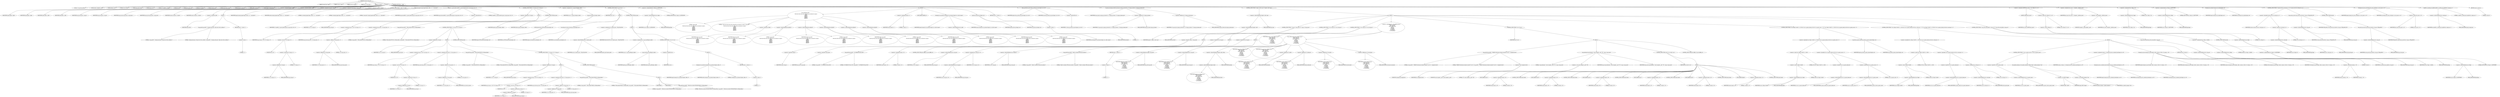digraph hostapd_notif_assoc {  
"1000116" [label = "(METHOD,hostapd_notif_assoc)" ]
"1000117" [label = "(PARAM,hostapd_data *hapd)" ]
"1000118" [label = "(PARAM,const u8 *addr)" ]
"1000119" [label = "(PARAM,const u8 *req_ies)" ]
"1000120" [label = "(PARAM,size_t req_ies_len)" ]
"1000121" [label = "(PARAM,int reassoc)" ]
"1000122" [label = "(BLOCK,,)" ]
"1000123" [label = "(LOCAL,v5: wpa_state_machine *)" ]
"1000124" [label = "(LOCAL,reason: unsigned __int16)" ]
"1000125" [label = "(LOCAL,reason_2: u8 *)" ]
"1000126" [label = "(LOCAL,v9: u8 [ 1064 ])" ]
"1000127" [label = "(LOCAL,wpa_ie_len: size_t)" ]
"1000128" [label = "(LOCAL,wpa_ie: u8 *)" ]
"1000129" [label = "(LOCAL,v12: ieee802_11_elems)" ]
"1000130" [label = "(LOCAL,res: int)" ]
"1000131" [label = "(LOCAL,new_assoc: int)" ]
"1000132" [label = "(LOCAL,sta: sta_info *)" ]
"1000133" [label = "(LOCAL,reassoca: int)" ]
"1000134" [label = "(LOCAL,req_ies_lena: size_t)" ]
"1000135" [label = "(LOCAL,req_iesa: const u8 *)" ]
"1000136" [label = "(LOCAL,addra: const u8 *)" ]
"1000137" [label = "(LOCAL,hapda: hostapd_data *)" ]
"1000138" [label = "(<operator>.assignment,hapda = hapd)" ]
"1000139" [label = "(IDENTIFIER,hapda,hapda = hapd)" ]
"1000140" [label = "(IDENTIFIER,hapd,hapda = hapd)" ]
"1000141" [label = "(<operator>.assignment,addra = addr)" ]
"1000142" [label = "(IDENTIFIER,addra,addra = addr)" ]
"1000143" [label = "(IDENTIFIER,addr,addra = addr)" ]
"1000144" [label = "(<operator>.assignment,req_iesa = req_ies)" ]
"1000145" [label = "(IDENTIFIER,req_iesa,req_iesa = req_ies)" ]
"1000146" [label = "(IDENTIFIER,req_ies,req_iesa = req_ies)" ]
"1000147" [label = "(<operator>.assignment,req_ies_lena = req_ies_len)" ]
"1000148" [label = "(IDENTIFIER,req_ies_lena,req_ies_lena = req_ies_len)" ]
"1000149" [label = "(IDENTIFIER,req_ies_len,req_ies_lena = req_ies_len)" ]
"1000150" [label = "(<operator>.assignment,reassoca = reassoc)" ]
"1000151" [label = "(IDENTIFIER,reassoca,reassoca = reassoc)" ]
"1000152" [label = "(IDENTIFIER,reassoc,reassoca = reassoc)" ]
"1000153" [label = "(CONTROL_STRUCTURE,if ( !addr ),if ( !addr ))" ]
"1000154" [label = "(<operator>.logicalNot,!addr)" ]
"1000155" [label = "(IDENTIFIER,addr,!addr)" ]
"1000156" [label = "(BLOCK,,)" ]
"1000157" [label = "(wpa_printf,wpa_printf(2, \"hostapd_notif_assoc: Skip event with no address\"))" ]
"1000158" [label = "(LITERAL,2,wpa_printf(2, \"hostapd_notif_assoc: Skip event with no address\"))" ]
"1000159" [label = "(LITERAL,\"hostapd_notif_assoc: Skip event with no address\",wpa_printf(2, \"hostapd_notif_assoc: Skip event with no address\"))" ]
"1000160" [label = "(RETURN,return -1;,return -1;)" ]
"1000161" [label = "(<operator>.minus,-1)" ]
"1000162" [label = "(LITERAL,1,-1)" ]
"1000163" [label = "(hostapd_logger,hostapd_logger(hapda, addra, 1u, 2, \"associated\"))" ]
"1000164" [label = "(IDENTIFIER,hapda,hostapd_logger(hapda, addra, 1u, 2, \"associated\"))" ]
"1000165" [label = "(IDENTIFIER,addra,hostapd_logger(hapda, addra, 1u, 2, \"associated\"))" ]
"1000166" [label = "(LITERAL,1u,hostapd_logger(hapda, addra, 1u, 2, \"associated\"))" ]
"1000167" [label = "(LITERAL,2,hostapd_logger(hapda, addra, 1u, 2, \"associated\"))" ]
"1000168" [label = "(LITERAL,\"associated\",hostapd_logger(hapda, addra, 1u, 2, \"associated\"))" ]
"1000169" [label = "(ieee802_11_parse_elems,ieee802_11_parse_elems(req_iesa, req_ies_lena, &v12, 0))" ]
"1000170" [label = "(IDENTIFIER,req_iesa,ieee802_11_parse_elems(req_iesa, req_ies_lena, &v12, 0))" ]
"1000171" [label = "(IDENTIFIER,req_ies_lena,ieee802_11_parse_elems(req_iesa, req_ies_lena, &v12, 0))" ]
"1000172" [label = "(<operator>.addressOf,&v12)" ]
"1000173" [label = "(IDENTIFIER,v12,ieee802_11_parse_elems(req_iesa, req_ies_lena, &v12, 0))" ]
"1000174" [label = "(LITERAL,0,ieee802_11_parse_elems(req_iesa, req_ies_lena, &v12, 0))" ]
"1000175" [label = "(CONTROL_STRUCTURE,if ( v12.wps_ie ),if ( v12.wps_ie ))" ]
"1000176" [label = "(<operator>.fieldAccess,v12.wps_ie)" ]
"1000177" [label = "(IDENTIFIER,v12,if ( v12.wps_ie ))" ]
"1000178" [label = "(FIELD_IDENTIFIER,wps_ie,wps_ie)" ]
"1000179" [label = "(BLOCK,,)" ]
"1000180" [label = "(<operator>.assignment,wpa_ie = (u8 *)(v12.wps_ie - 2))" ]
"1000181" [label = "(IDENTIFIER,wpa_ie,wpa_ie = (u8 *)(v12.wps_ie - 2))" ]
"1000182" [label = "(<operator>.cast,(u8 *)(v12.wps_ie - 2))" ]
"1000183" [label = "(UNKNOWN,u8 *,u8 *)" ]
"1000184" [label = "(<operator>.subtraction,v12.wps_ie - 2)" ]
"1000185" [label = "(<operator>.fieldAccess,v12.wps_ie)" ]
"1000186" [label = "(IDENTIFIER,v12,v12.wps_ie - 2)" ]
"1000187" [label = "(FIELD_IDENTIFIER,wps_ie,wps_ie)" ]
"1000188" [label = "(LITERAL,2,v12.wps_ie - 2)" ]
"1000189" [label = "(<operator>.assignment,wpa_ie_len = v12.wps_ie_len + 2)" ]
"1000190" [label = "(IDENTIFIER,wpa_ie_len,wpa_ie_len = v12.wps_ie_len + 2)" ]
"1000191" [label = "(<operator>.addition,v12.wps_ie_len + 2)" ]
"1000192" [label = "(<operator>.fieldAccess,v12.wps_ie_len)" ]
"1000193" [label = "(IDENTIFIER,v12,v12.wps_ie_len + 2)" ]
"1000194" [label = "(FIELD_IDENTIFIER,wps_ie_len,wps_ie_len)" ]
"1000195" [label = "(LITERAL,2,v12.wps_ie_len + 2)" ]
"1000196" [label = "(wpa_printf,wpa_printf(2, \"STA included WPS IE in (Re)AssocReq\"))" ]
"1000197" [label = "(LITERAL,2,wpa_printf(2, \"STA included WPS IE in (Re)AssocReq\"))" ]
"1000198" [label = "(LITERAL,\"STA included WPS IE in (Re)AssocReq\",wpa_printf(2, \"STA included WPS IE in (Re)AssocReq\"))" ]
"1000199" [label = "(CONTROL_STRUCTURE,else,else)" ]
"1000200" [label = "(CONTROL_STRUCTURE,if ( v12.rsn_ie ),if ( v12.rsn_ie ))" ]
"1000201" [label = "(<operator>.fieldAccess,v12.rsn_ie)" ]
"1000202" [label = "(IDENTIFIER,v12,if ( v12.rsn_ie ))" ]
"1000203" [label = "(FIELD_IDENTIFIER,rsn_ie,rsn_ie)" ]
"1000204" [label = "(BLOCK,,)" ]
"1000205" [label = "(<operator>.assignment,wpa_ie = (u8 *)(v12.rsn_ie - 2))" ]
"1000206" [label = "(IDENTIFIER,wpa_ie,wpa_ie = (u8 *)(v12.rsn_ie - 2))" ]
"1000207" [label = "(<operator>.cast,(u8 *)(v12.rsn_ie - 2))" ]
"1000208" [label = "(UNKNOWN,u8 *,u8 *)" ]
"1000209" [label = "(<operator>.subtraction,v12.rsn_ie - 2)" ]
"1000210" [label = "(<operator>.fieldAccess,v12.rsn_ie)" ]
"1000211" [label = "(IDENTIFIER,v12,v12.rsn_ie - 2)" ]
"1000212" [label = "(FIELD_IDENTIFIER,rsn_ie,rsn_ie)" ]
"1000213" [label = "(LITERAL,2,v12.rsn_ie - 2)" ]
"1000214" [label = "(<operator>.assignment,wpa_ie_len = v12.rsn_ie_len + 2)" ]
"1000215" [label = "(IDENTIFIER,wpa_ie_len,wpa_ie_len = v12.rsn_ie_len + 2)" ]
"1000216" [label = "(<operator>.addition,v12.rsn_ie_len + 2)" ]
"1000217" [label = "(<operator>.fieldAccess,v12.rsn_ie_len)" ]
"1000218" [label = "(IDENTIFIER,v12,v12.rsn_ie_len + 2)" ]
"1000219" [label = "(FIELD_IDENTIFIER,rsn_ie_len,rsn_ie_len)" ]
"1000220" [label = "(LITERAL,2,v12.rsn_ie_len + 2)" ]
"1000221" [label = "(wpa_printf,wpa_printf(2, \"STA included RSN IE in (Re)AssocReq\"))" ]
"1000222" [label = "(LITERAL,2,wpa_printf(2, \"STA included RSN IE in (Re)AssocReq\"))" ]
"1000223" [label = "(LITERAL,\"STA included RSN IE in (Re)AssocReq\",wpa_printf(2, \"STA included RSN IE in (Re)AssocReq\"))" ]
"1000224" [label = "(CONTROL_STRUCTURE,else,else)" ]
"1000225" [label = "(CONTROL_STRUCTURE,if ( v12.wpa_ie ),if ( v12.wpa_ie ))" ]
"1000226" [label = "(<operator>.fieldAccess,v12.wpa_ie)" ]
"1000227" [label = "(IDENTIFIER,v12,if ( v12.wpa_ie ))" ]
"1000228" [label = "(FIELD_IDENTIFIER,wpa_ie,wpa_ie)" ]
"1000229" [label = "(BLOCK,,)" ]
"1000230" [label = "(<operator>.assignment,wpa_ie = (u8 *)(v12.wpa_ie - 2))" ]
"1000231" [label = "(IDENTIFIER,wpa_ie,wpa_ie = (u8 *)(v12.wpa_ie - 2))" ]
"1000232" [label = "(<operator>.cast,(u8 *)(v12.wpa_ie - 2))" ]
"1000233" [label = "(UNKNOWN,u8 *,u8 *)" ]
"1000234" [label = "(<operator>.subtraction,v12.wpa_ie - 2)" ]
"1000235" [label = "(<operator>.fieldAccess,v12.wpa_ie)" ]
"1000236" [label = "(IDENTIFIER,v12,v12.wpa_ie - 2)" ]
"1000237" [label = "(FIELD_IDENTIFIER,wpa_ie,wpa_ie)" ]
"1000238" [label = "(LITERAL,2,v12.wpa_ie - 2)" ]
"1000239" [label = "(<operator>.assignment,wpa_ie_len = v12.wpa_ie_len + 2)" ]
"1000240" [label = "(IDENTIFIER,wpa_ie_len,wpa_ie_len = v12.wpa_ie_len + 2)" ]
"1000241" [label = "(<operator>.addition,v12.wpa_ie_len + 2)" ]
"1000242" [label = "(<operator>.fieldAccess,v12.wpa_ie_len)" ]
"1000243" [label = "(IDENTIFIER,v12,v12.wpa_ie_len + 2)" ]
"1000244" [label = "(FIELD_IDENTIFIER,wpa_ie_len,wpa_ie_len)" ]
"1000245" [label = "(LITERAL,2,v12.wpa_ie_len + 2)" ]
"1000246" [label = "(wpa_printf,wpa_printf(2, \"STA included WPA IE in (Re)AssocReq\"))" ]
"1000247" [label = "(LITERAL,2,wpa_printf(2, \"STA included WPA IE in (Re)AssocReq\"))" ]
"1000248" [label = "(LITERAL,\"STA included WPA IE in (Re)AssocReq\",wpa_printf(2, \"STA included WPA IE in (Re)AssocReq\"))" ]
"1000249" [label = "(CONTROL_STRUCTURE,else,else)" ]
"1000250" [label = "(BLOCK,,)" ]
"1000251" [label = "(IDENTIFIER,L,)" ]
"1000252" [label = "(IDENTIFIER,L,)" ]
"1000253" [label = "(wpa_printf,wpa_printf(2, \"STA did not include WPS/RSN/WPA IE in (Re)AssocReq\"))" ]
"1000254" [label = "(LITERAL,2,wpa_printf(2, \"STA did not include WPS/RSN/WPA IE in (Re)AssocReq\"))" ]
"1000255" [label = "(LITERAL,\"STA did not include WPS/RSN/WPA IE in (Re)AssocReq\",wpa_printf(2, \"STA did not include WPS/RSN/WPA IE in (Re)AssocReq\"))" ]
"1000256" [label = "(<operator>.assignment,sta = ap_get_sta(hapda, addra))" ]
"1000257" [label = "(IDENTIFIER,sta,sta = ap_get_sta(hapda, addra))" ]
"1000258" [label = "(ap_get_sta,ap_get_sta(hapda, addra))" ]
"1000259" [label = "(IDENTIFIER,hapda,ap_get_sta(hapda, addra))" ]
"1000260" [label = "(IDENTIFIER,addra,ap_get_sta(hapda, addra))" ]
"1000261" [label = "(CONTROL_STRUCTURE,if ( sta ),if ( sta ))" ]
"1000262" [label = "(IDENTIFIER,sta,if ( sta ))" ]
"1000263" [label = "(BLOCK,,)" ]
"1000264" [label = "(CFXTristimulus2lms,CFXTristimulus2lms(hapda, sta))" ]
"1000265" [label = "(IDENTIFIER,hapda,CFXTristimulus2lms(hapda, sta))" ]
"1000266" [label = "(IDENTIFIER,sta,CFXTristimulus2lms(hapda, sta))" ]
"1000267" [label = "(accounting_sta_stop,accounting_sta_stop(hapda, sta))" ]
"1000268" [label = "(IDENTIFIER,hapda,accounting_sta_stop(hapda, sta))" ]
"1000269" [label = "(IDENTIFIER,sta,accounting_sta_stop(hapda, sta))" ]
"1000270" [label = "(<operator>.assignment,sta->timeout_next = STA_NULLFUNC)" ]
"1000271" [label = "(<operator>.indirectFieldAccess,sta->timeout_next)" ]
"1000272" [label = "(IDENTIFIER,sta,sta->timeout_next = STA_NULLFUNC)" ]
"1000273" [label = "(FIELD_IDENTIFIER,timeout_next,timeout_next)" ]
"1000274" [label = "(IDENTIFIER,STA_NULLFUNC,sta->timeout_next = STA_NULLFUNC)" ]
"1000275" [label = "(CONTROL_STRUCTURE,else,else)" ]
"1000276" [label = "(BLOCK,,)" ]
"1000277" [label = "(<operator>.assignment,sta = ap_sta_add(hapda, addra))" ]
"1000278" [label = "(IDENTIFIER,sta,sta = ap_sta_add(hapda, addra))" ]
"1000279" [label = "(ap_sta_add,ap_sta_add(hapda, addra))" ]
"1000280" [label = "(IDENTIFIER,hapda,ap_sta_add(hapda, addra))" ]
"1000281" [label = "(IDENTIFIER,addra,ap_sta_add(hapda, addra))" ]
"1000282" [label = "(CONTROL_STRUCTURE,if ( !sta ),if ( !sta ))" ]
"1000283" [label = "(<operator>.logicalNot,!sta)" ]
"1000284" [label = "(IDENTIFIER,sta,!sta)" ]
"1000285" [label = "(BLOCK,,)" ]
"1000286" [label = "(hostapd_drv_sta_disassoc,hostapd_drv_sta_disassoc(hapda, addra, 5))" ]
"1000287" [label = "(IDENTIFIER,hapda,hostapd_drv_sta_disassoc(hapda, addra, 5))" ]
"1000288" [label = "(IDENTIFIER,addra,hostapd_drv_sta_disassoc(hapda, addra, 5))" ]
"1000289" [label = "(LITERAL,5,hostapd_drv_sta_disassoc(hapda, addra, 5))" ]
"1000290" [label = "(RETURN,return -1;,return -1;)" ]
"1000291" [label = "(<operator>.minus,-1)" ]
"1000292" [label = "(LITERAL,1,-1)" ]
"1000293" [label = "(<operators>.assignmentAnd,sta->flags &= 0xFFFECFFF)" ]
"1000294" [label = "(<operator>.indirectFieldAccess,sta->flags)" ]
"1000295" [label = "(IDENTIFIER,sta,sta->flags &= 0xFFFECFFF)" ]
"1000296" [label = "(FIELD_IDENTIFIER,flags,flags)" ]
"1000297" [label = "(LITERAL,0xFFFECFFF,sta->flags &= 0xFFFECFFF)" ]
"1000298" [label = "(BLOCK,,)" ]
"1000299" [label = "(wpa_printf,wpa_printf(\n      3,\n      \"STA %02x:%02x:%02x:%02x:%02x:%02x not allowed to connect\",\n      *addra,\n      addra[1],\n      addra[2],\n      addra[3],\n      addra[4],\n      addra[5]))" ]
"1000300" [label = "(LITERAL,3,wpa_printf(\n      3,\n      \"STA %02x:%02x:%02x:%02x:%02x:%02x not allowed to connect\",\n      *addra,\n      addra[1],\n      addra[2],\n      addra[3],\n      addra[4],\n      addra[5]))" ]
"1000301" [label = "(LITERAL,\"STA %02x:%02x:%02x:%02x:%02x:%02x not allowed to connect\",wpa_printf(\n      3,\n      \"STA %02x:%02x:%02x:%02x:%02x:%02x not allowed to connect\",\n      *addra,\n      addra[1],\n      addra[2],\n      addra[3],\n      addra[4],\n      addra[5]))" ]
"1000302" [label = "(<operator>.indirection,*addra)" ]
"1000303" [label = "(IDENTIFIER,addra,wpa_printf(\n      3,\n      \"STA %02x:%02x:%02x:%02x:%02x:%02x not allowed to connect\",\n      *addra,\n      addra[1],\n      addra[2],\n      addra[3],\n      addra[4],\n      addra[5]))" ]
"1000304" [label = "(<operator>.indirectIndexAccess,addra[1])" ]
"1000305" [label = "(IDENTIFIER,addra,wpa_printf(\n      3,\n      \"STA %02x:%02x:%02x:%02x:%02x:%02x not allowed to connect\",\n      *addra,\n      addra[1],\n      addra[2],\n      addra[3],\n      addra[4],\n      addra[5]))" ]
"1000306" [label = "(LITERAL,1,wpa_printf(\n      3,\n      \"STA %02x:%02x:%02x:%02x:%02x:%02x not allowed to connect\",\n      *addra,\n      addra[1],\n      addra[2],\n      addra[3],\n      addra[4],\n      addra[5]))" ]
"1000307" [label = "(<operator>.indirectIndexAccess,addra[2])" ]
"1000308" [label = "(IDENTIFIER,addra,wpa_printf(\n      3,\n      \"STA %02x:%02x:%02x:%02x:%02x:%02x not allowed to connect\",\n      *addra,\n      addra[1],\n      addra[2],\n      addra[3],\n      addra[4],\n      addra[5]))" ]
"1000309" [label = "(LITERAL,2,wpa_printf(\n      3,\n      \"STA %02x:%02x:%02x:%02x:%02x:%02x not allowed to connect\",\n      *addra,\n      addra[1],\n      addra[2],\n      addra[3],\n      addra[4],\n      addra[5]))" ]
"1000310" [label = "(<operator>.indirectIndexAccess,addra[3])" ]
"1000311" [label = "(IDENTIFIER,addra,wpa_printf(\n      3,\n      \"STA %02x:%02x:%02x:%02x:%02x:%02x not allowed to connect\",\n      *addra,\n      addra[1],\n      addra[2],\n      addra[3],\n      addra[4],\n      addra[5]))" ]
"1000312" [label = "(LITERAL,3,wpa_printf(\n      3,\n      \"STA %02x:%02x:%02x:%02x:%02x:%02x not allowed to connect\",\n      *addra,\n      addra[1],\n      addra[2],\n      addra[3],\n      addra[4],\n      addra[5]))" ]
"1000313" [label = "(<operator>.indirectIndexAccess,addra[4])" ]
"1000314" [label = "(IDENTIFIER,addra,wpa_printf(\n      3,\n      \"STA %02x:%02x:%02x:%02x:%02x:%02x not allowed to connect\",\n      *addra,\n      addra[1],\n      addra[2],\n      addra[3],\n      addra[4],\n      addra[5]))" ]
"1000315" [label = "(LITERAL,4,wpa_printf(\n      3,\n      \"STA %02x:%02x:%02x:%02x:%02x:%02x not allowed to connect\",\n      *addra,\n      addra[1],\n      addra[2],\n      addra[3],\n      addra[4],\n      addra[5]))" ]
"1000316" [label = "(<operator>.indirectIndexAccess,addra[5])" ]
"1000317" [label = "(IDENTIFIER,addra,wpa_printf(\n      3,\n      \"STA %02x:%02x:%02x:%02x:%02x:%02x not allowed to connect\",\n      *addra,\n      addra[1],\n      addra[2],\n      addra[3],\n      addra[4],\n      addra[5]))" ]
"1000318" [label = "(LITERAL,5,wpa_printf(\n      3,\n      \"STA %02x:%02x:%02x:%02x:%02x:%02x not allowed to connect\",\n      *addra,\n      addra[1],\n      addra[2],\n      addra[3],\n      addra[4],\n      addra[5]))" ]
"1000319" [label = "(<operator>.assignment,reason = 1)" ]
"1000320" [label = "(IDENTIFIER,reason,reason = 1)" ]
"1000321" [label = "(LITERAL,1,reason = 1)" ]
"1000322" [label = "(JUMP_TARGET,LABEL_55)" ]
"1000323" [label = "(hostapd_drv_sta_disassoc,hostapd_drv_sta_disassoc(hapda, sta->addr, reason))" ]
"1000324" [label = "(IDENTIFIER,hapda,hostapd_drv_sta_disassoc(hapda, sta->addr, reason))" ]
"1000325" [label = "(<operator>.indirectFieldAccess,sta->addr)" ]
"1000326" [label = "(IDENTIFIER,sta,hostapd_drv_sta_disassoc(hapda, sta->addr, reason))" ]
"1000327" [label = "(FIELD_IDENTIFIER,addr,addr)" ]
"1000328" [label = "(IDENTIFIER,reason,hostapd_drv_sta_disassoc(hapda, sta->addr, reason))" ]
"1000329" [label = "(ap_free_sta,ap_free_sta(hapda, sta))" ]
"1000330" [label = "(IDENTIFIER,hapda,ap_free_sta(hapda, sta))" ]
"1000331" [label = "(IDENTIFIER,sta,ap_free_sta(hapda, sta))" ]
"1000332" [label = "(RETURN,return -1;,return -1;)" ]
"1000333" [label = "(<operator>.minus,-1)" ]
"1000334" [label = "(LITERAL,1,-1)" ]
"1000335" [label = "(mbo_ap_check_sta_assoc,mbo_ap_check_sta_assoc(hapda, sta, &v12))" ]
"1000336" [label = "(IDENTIFIER,hapda,mbo_ap_check_sta_assoc(hapda, sta, &v12))" ]
"1000337" [label = "(IDENTIFIER,sta,mbo_ap_check_sta_assoc(hapda, sta, &v12))" ]
"1000338" [label = "(<operator>.addressOf,&v12)" ]
"1000339" [label = "(IDENTIFIER,v12,mbo_ap_check_sta_assoc(hapda, sta, &v12))" ]
"1000340" [label = "(ap_copy_sta_supp_op_classes,ap_copy_sta_supp_op_classes(sta, v12.supp_op_classes, v12.supp_op_classes_len))" ]
"1000341" [label = "(IDENTIFIER,sta,ap_copy_sta_supp_op_classes(sta, v12.supp_op_classes, v12.supp_op_classes_len))" ]
"1000342" [label = "(<operator>.fieldAccess,v12.supp_op_classes)" ]
"1000343" [label = "(IDENTIFIER,v12,ap_copy_sta_supp_op_classes(sta, v12.supp_op_classes, v12.supp_op_classes_len))" ]
"1000344" [label = "(FIELD_IDENTIFIER,supp_op_classes,supp_op_classes)" ]
"1000345" [label = "(<operator>.fieldAccess,v12.supp_op_classes_len)" ]
"1000346" [label = "(IDENTIFIER,v12,ap_copy_sta_supp_op_classes(sta, v12.supp_op_classes, v12.supp_op_classes_len))" ]
"1000347" [label = "(FIELD_IDENTIFIER,supp_op_classes_len,supp_op_classes_len)" ]
"1000348" [label = "(CONTROL_STRUCTURE,if ( hapda->conf->wpa ),if ( hapda->conf->wpa ))" ]
"1000349" [label = "(<operator>.indirectFieldAccess,hapda->conf->wpa)" ]
"1000350" [label = "(<operator>.indirectFieldAccess,hapda->conf)" ]
"1000351" [label = "(IDENTIFIER,hapda,if ( hapda->conf->wpa ))" ]
"1000352" [label = "(FIELD_IDENTIFIER,conf,conf)" ]
"1000353" [label = "(FIELD_IDENTIFIER,wpa,wpa)" ]
"1000354" [label = "(BLOCK,,)" ]
"1000355" [label = "(CONTROL_STRUCTURE,if ( !wpa_ie || !wpa_ie_len ),if ( !wpa_ie || !wpa_ie_len ))" ]
"1000356" [label = "(<operator>.logicalOr,!wpa_ie || !wpa_ie_len)" ]
"1000357" [label = "(<operator>.logicalNot,!wpa_ie)" ]
"1000358" [label = "(IDENTIFIER,wpa_ie,!wpa_ie)" ]
"1000359" [label = "(<operator>.logicalNot,!wpa_ie_len)" ]
"1000360" [label = "(IDENTIFIER,wpa_ie_len,!wpa_ie_len)" ]
"1000361" [label = "(BLOCK,,)" ]
"1000362" [label = "(wpa_printf,wpa_printf(2, \"No WPA/RSN IE from STA\"))" ]
"1000363" [label = "(LITERAL,2,wpa_printf(2, \"No WPA/RSN IE from STA\"))" ]
"1000364" [label = "(LITERAL,\"No WPA/RSN IE from STA\",wpa_printf(2, \"No WPA/RSN IE from STA\"))" ]
"1000365" [label = "(<operator>.assignment,reason = 13)" ]
"1000366" [label = "(IDENTIFIER,reason,reason = 13)" ]
"1000367" [label = "(LITERAL,13,reason = 13)" ]
"1000368" [label = "(CONTROL_STRUCTURE,goto LABEL_55;,goto LABEL_55;)" ]
"1000369" [label = "(CONTROL_STRUCTURE,if ( !sta->wpa_sm ),if ( !sta->wpa_sm ))" ]
"1000370" [label = "(<operator>.logicalNot,!sta->wpa_sm)" ]
"1000371" [label = "(<operator>.indirectFieldAccess,sta->wpa_sm)" ]
"1000372" [label = "(IDENTIFIER,sta,!sta->wpa_sm)" ]
"1000373" [label = "(FIELD_IDENTIFIER,wpa_sm,wpa_sm)" ]
"1000374" [label = "(BLOCK,,)" ]
"1000375" [label = "(<operator>.assignment,sta->wpa_sm = v5)" ]
"1000376" [label = "(<operator>.indirectFieldAccess,sta->wpa_sm)" ]
"1000377" [label = "(IDENTIFIER,sta,sta->wpa_sm = v5)" ]
"1000378" [label = "(FIELD_IDENTIFIER,wpa_sm,wpa_sm)" ]
"1000379" [label = "(IDENTIFIER,v5,sta->wpa_sm = v5)" ]
"1000380" [label = "(CONTROL_STRUCTURE,if ( !sta->wpa_sm ),if ( !sta->wpa_sm ))" ]
"1000381" [label = "(<operator>.logicalNot,!sta->wpa_sm)" ]
"1000382" [label = "(<operator>.indirectFieldAccess,sta->wpa_sm)" ]
"1000383" [label = "(IDENTIFIER,sta,!sta->wpa_sm)" ]
"1000384" [label = "(FIELD_IDENTIFIER,wpa_sm,wpa_sm)" ]
"1000385" [label = "(BLOCK,,)" ]
"1000386" [label = "(wpa_printf,wpa_printf(5, \"Failed to initialize WPA state machine\"))" ]
"1000387" [label = "(LITERAL,5,wpa_printf(5, \"Failed to initialize WPA state machine\"))" ]
"1000388" [label = "(LITERAL,\"Failed to initialize WPA state machine\",wpa_printf(5, \"Failed to initialize WPA state machine\"))" ]
"1000389" [label = "(RETURN,return -1;,return -1;)" ]
"1000390" [label = "(<operator>.minus,-1)" ]
"1000391" [label = "(LITERAL,1,-1)" ]
"1000392" [label = "(<operator>.assignment,res = wpa_validate_wpa_ie(\n            hapda->wpa_auth,\n            sta->wpa_sm,\n            hapda->iface->freq,\n            wpa_ie,\n            wpa_ie_len,\n            v12.mdie,\n            v12.mdie_len,\n            v12.owe_dh,\n            v12.owe_dh_len))" ]
"1000393" [label = "(IDENTIFIER,res,res = wpa_validate_wpa_ie(\n            hapda->wpa_auth,\n            sta->wpa_sm,\n            hapda->iface->freq,\n            wpa_ie,\n            wpa_ie_len,\n            v12.mdie,\n            v12.mdie_len,\n            v12.owe_dh,\n            v12.owe_dh_len))" ]
"1000394" [label = "(wpa_validate_wpa_ie,wpa_validate_wpa_ie(\n            hapda->wpa_auth,\n            sta->wpa_sm,\n            hapda->iface->freq,\n            wpa_ie,\n            wpa_ie_len,\n            v12.mdie,\n            v12.mdie_len,\n            v12.owe_dh,\n            v12.owe_dh_len))" ]
"1000395" [label = "(<operator>.indirectFieldAccess,hapda->wpa_auth)" ]
"1000396" [label = "(IDENTIFIER,hapda,wpa_validate_wpa_ie(\n            hapda->wpa_auth,\n            sta->wpa_sm,\n            hapda->iface->freq,\n            wpa_ie,\n            wpa_ie_len,\n            v12.mdie,\n            v12.mdie_len,\n            v12.owe_dh,\n            v12.owe_dh_len))" ]
"1000397" [label = "(FIELD_IDENTIFIER,wpa_auth,wpa_auth)" ]
"1000398" [label = "(<operator>.indirectFieldAccess,sta->wpa_sm)" ]
"1000399" [label = "(IDENTIFIER,sta,wpa_validate_wpa_ie(\n            hapda->wpa_auth,\n            sta->wpa_sm,\n            hapda->iface->freq,\n            wpa_ie,\n            wpa_ie_len,\n            v12.mdie,\n            v12.mdie_len,\n            v12.owe_dh,\n            v12.owe_dh_len))" ]
"1000400" [label = "(FIELD_IDENTIFIER,wpa_sm,wpa_sm)" ]
"1000401" [label = "(<operator>.indirectFieldAccess,hapda->iface->freq)" ]
"1000402" [label = "(<operator>.indirectFieldAccess,hapda->iface)" ]
"1000403" [label = "(IDENTIFIER,hapda,wpa_validate_wpa_ie(\n            hapda->wpa_auth,\n            sta->wpa_sm,\n            hapda->iface->freq,\n            wpa_ie,\n            wpa_ie_len,\n            v12.mdie,\n            v12.mdie_len,\n            v12.owe_dh,\n            v12.owe_dh_len))" ]
"1000404" [label = "(FIELD_IDENTIFIER,iface,iface)" ]
"1000405" [label = "(FIELD_IDENTIFIER,freq,freq)" ]
"1000406" [label = "(IDENTIFIER,wpa_ie,wpa_validate_wpa_ie(\n            hapda->wpa_auth,\n            sta->wpa_sm,\n            hapda->iface->freq,\n            wpa_ie,\n            wpa_ie_len,\n            v12.mdie,\n            v12.mdie_len,\n            v12.owe_dh,\n            v12.owe_dh_len))" ]
"1000407" [label = "(IDENTIFIER,wpa_ie_len,wpa_validate_wpa_ie(\n            hapda->wpa_auth,\n            sta->wpa_sm,\n            hapda->iface->freq,\n            wpa_ie,\n            wpa_ie_len,\n            v12.mdie,\n            v12.mdie_len,\n            v12.owe_dh,\n            v12.owe_dh_len))" ]
"1000408" [label = "(<operator>.fieldAccess,v12.mdie)" ]
"1000409" [label = "(IDENTIFIER,v12,wpa_validate_wpa_ie(\n            hapda->wpa_auth,\n            sta->wpa_sm,\n            hapda->iface->freq,\n            wpa_ie,\n            wpa_ie_len,\n            v12.mdie,\n            v12.mdie_len,\n            v12.owe_dh,\n            v12.owe_dh_len))" ]
"1000410" [label = "(FIELD_IDENTIFIER,mdie,mdie)" ]
"1000411" [label = "(<operator>.fieldAccess,v12.mdie_len)" ]
"1000412" [label = "(IDENTIFIER,v12,wpa_validate_wpa_ie(\n            hapda->wpa_auth,\n            sta->wpa_sm,\n            hapda->iface->freq,\n            wpa_ie,\n            wpa_ie_len,\n            v12.mdie,\n            v12.mdie_len,\n            v12.owe_dh,\n            v12.owe_dh_len))" ]
"1000413" [label = "(FIELD_IDENTIFIER,mdie_len,mdie_len)" ]
"1000414" [label = "(<operator>.fieldAccess,v12.owe_dh)" ]
"1000415" [label = "(IDENTIFIER,v12,wpa_validate_wpa_ie(\n            hapda->wpa_auth,\n            sta->wpa_sm,\n            hapda->iface->freq,\n            wpa_ie,\n            wpa_ie_len,\n            v12.mdie,\n            v12.mdie_len,\n            v12.owe_dh,\n            v12.owe_dh_len))" ]
"1000416" [label = "(FIELD_IDENTIFIER,owe_dh,owe_dh)" ]
"1000417" [label = "(<operator>.fieldAccess,v12.owe_dh_len)" ]
"1000418" [label = "(IDENTIFIER,v12,wpa_validate_wpa_ie(\n            hapda->wpa_auth,\n            sta->wpa_sm,\n            hapda->iface->freq,\n            wpa_ie,\n            wpa_ie_len,\n            v12.mdie,\n            v12.mdie_len,\n            v12.owe_dh,\n            v12.owe_dh_len))" ]
"1000419" [label = "(FIELD_IDENTIFIER,owe_dh_len,owe_dh_len)" ]
"1000420" [label = "(CONTROL_STRUCTURE,if ( res ),if ( res ))" ]
"1000421" [label = "(IDENTIFIER,res,if ( res ))" ]
"1000422" [label = "(BLOCK,,)" ]
"1000423" [label = "(wpa_printf,wpa_printf(2, \"WPA/RSN information element rejected? (res %u)\", (unsigned int)res))" ]
"1000424" [label = "(LITERAL,2,wpa_printf(2, \"WPA/RSN information element rejected? (res %u)\", (unsigned int)res))" ]
"1000425" [label = "(LITERAL,\"WPA/RSN information element rejected? (res %u)\",wpa_printf(2, \"WPA/RSN information element rejected? (res %u)\", (unsigned int)res))" ]
"1000426" [label = "(<operator>.cast,(unsigned int)res)" ]
"1000427" [label = "(UNKNOWN,unsigned int,unsigned int)" ]
"1000428" [label = "(IDENTIFIER,res,(unsigned int)res)" ]
"1000429" [label = "(wpa_hexdump,wpa_hexdump(2, (const unsigned __int8 *)\"IE\", wpa_ie, wpa_ie_len))" ]
"1000430" [label = "(LITERAL,2,wpa_hexdump(2, (const unsigned __int8 *)\"IE\", wpa_ie, wpa_ie_len))" ]
"1000431" [label = "(<operator>.cast,(const unsigned __int8 *)\"IE\")" ]
"1000432" [label = "(UNKNOWN,const unsigned __int8 *,const unsigned __int8 *)" ]
"1000433" [label = "(LITERAL,\"IE\",(const unsigned __int8 *)\"IE\")" ]
"1000434" [label = "(IDENTIFIER,wpa_ie,wpa_hexdump(2, (const unsigned __int8 *)\"IE\", wpa_ie, wpa_ie_len))" ]
"1000435" [label = "(IDENTIFIER,wpa_ie_len,wpa_hexdump(2, (const unsigned __int8 *)\"IE\", wpa_ie, wpa_ie_len))" ]
"1000436" [label = "(CONTROL_STRUCTURE,switch ( res ),switch ( res ))" ]
"1000437" [label = "(IDENTIFIER,res,switch ( res ))" ]
"1000438" [label = "(BLOCK,,)" ]
"1000439" [label = "(JUMP_TARGET,case 2)" ]
"1000440" [label = "(<operator>.assignment,reason = 18)" ]
"1000441" [label = "(IDENTIFIER,reason,reason = 18)" ]
"1000442" [label = "(LITERAL,18,reason = 18)" ]
"1000443" [label = "(CONTROL_STRUCTURE,break;,break;)" ]
"1000444" [label = "(JUMP_TARGET,case 3)" ]
"1000445" [label = "(<operator>.assignment,reason = 19)" ]
"1000446" [label = "(IDENTIFIER,reason,reason = 19)" ]
"1000447" [label = "(LITERAL,19,reason = 19)" ]
"1000448" [label = "(CONTROL_STRUCTURE,break;,break;)" ]
"1000449" [label = "(JUMP_TARGET,case 4)" ]
"1000450" [label = "(<operator>.assignment,reason = 20)" ]
"1000451" [label = "(IDENTIFIER,reason,reason = 20)" ]
"1000452" [label = "(LITERAL,20,reason = 20)" ]
"1000453" [label = "(CONTROL_STRUCTURE,break;,break;)" ]
"1000454" [label = "(JUMP_TARGET,case 7)" ]
"1000455" [label = "(<operator>.assignment,reason = 13)" ]
"1000456" [label = "(IDENTIFIER,reason,reason = 13)" ]
"1000457" [label = "(LITERAL,13,reason = 13)" ]
"1000458" [label = "(CONTROL_STRUCTURE,break;,break;)" ]
"1000459" [label = "(JUMP_TARGET,case 8)" ]
"1000460" [label = "(<operator>.assignment,reason = 24)" ]
"1000461" [label = "(IDENTIFIER,reason,reason = 24)" ]
"1000462" [label = "(LITERAL,24,reason = 24)" ]
"1000463" [label = "(CONTROL_STRUCTURE,break;,break;)" ]
"1000464" [label = "(JUMP_TARGET,default)" ]
"1000465" [label = "(<operator>.assignment,reason = 13)" ]
"1000466" [label = "(IDENTIFIER,reason,reason = 13)" ]
"1000467" [label = "(LITERAL,13,reason = 13)" ]
"1000468" [label = "(CONTROL_STRUCTURE,break;,break;)" ]
"1000469" [label = "(CONTROL_STRUCTURE,goto LABEL_55;,goto LABEL_55;)" ]
"1000470" [label = "(CONTROL_STRUCTURE,if ( (sta->flags & 0x402) == 1026 && !sta->sa_query_timed_out && sta->sa_query_count > 0 ),if ( (sta->flags & 0x402) == 1026 && !sta->sa_query_timed_out && sta->sa_query_count > 0 ))" ]
"1000471" [label = "(<operator>.logicalAnd,(sta->flags & 0x402) == 1026 && !sta->sa_query_timed_out && sta->sa_query_count > 0)" ]
"1000472" [label = "(<operator>.equals,(sta->flags & 0x402) == 1026)" ]
"1000473" [label = "(<operator>.and,sta->flags & 0x402)" ]
"1000474" [label = "(<operator>.indirectFieldAccess,sta->flags)" ]
"1000475" [label = "(IDENTIFIER,sta,sta->flags & 0x402)" ]
"1000476" [label = "(FIELD_IDENTIFIER,flags,flags)" ]
"1000477" [label = "(LITERAL,0x402,sta->flags & 0x402)" ]
"1000478" [label = "(LITERAL,1026,(sta->flags & 0x402) == 1026)" ]
"1000479" [label = "(<operator>.logicalAnd,!sta->sa_query_timed_out && sta->sa_query_count > 0)" ]
"1000480" [label = "(<operator>.logicalNot,!sta->sa_query_timed_out)" ]
"1000481" [label = "(<operator>.indirectFieldAccess,sta->sa_query_timed_out)" ]
"1000482" [label = "(IDENTIFIER,sta,!sta->sa_query_timed_out)" ]
"1000483" [label = "(FIELD_IDENTIFIER,sa_query_timed_out,sa_query_timed_out)" ]
"1000484" [label = "(<operator>.greaterThan,sta->sa_query_count > 0)" ]
"1000485" [label = "(<operator>.indirectFieldAccess,sta->sa_query_count)" ]
"1000486" [label = "(IDENTIFIER,sta,sta->sa_query_count > 0)" ]
"1000487" [label = "(FIELD_IDENTIFIER,sa_query_count,sa_query_count)" ]
"1000488" [label = "(LITERAL,0,sta->sa_query_count > 0)" ]
"1000489" [label = "(ap_check_sa_query_timeout,ap_check_sa_query_timeout(hapda, sta))" ]
"1000490" [label = "(IDENTIFIER,hapda,ap_check_sa_query_timeout(hapda, sta))" ]
"1000491" [label = "(IDENTIFIER,sta,ap_check_sa_query_timeout(hapda, sta))" ]
"1000492" [label = "(CONTROL_STRUCTURE,if ( (sta->flags & 0x402) == 1026 && !sta->sa_query_timed_out && sta->auth_alg != 2 ),if ( (sta->flags & 0x402) == 1026 && !sta->sa_query_timed_out && sta->auth_alg != 2 ))" ]
"1000493" [label = "(<operator>.logicalAnd,(sta->flags & 0x402) == 1026 && !sta->sa_query_timed_out && sta->auth_alg != 2)" ]
"1000494" [label = "(<operator>.equals,(sta->flags & 0x402) == 1026)" ]
"1000495" [label = "(<operator>.and,sta->flags & 0x402)" ]
"1000496" [label = "(<operator>.indirectFieldAccess,sta->flags)" ]
"1000497" [label = "(IDENTIFIER,sta,sta->flags & 0x402)" ]
"1000498" [label = "(FIELD_IDENTIFIER,flags,flags)" ]
"1000499" [label = "(LITERAL,0x402,sta->flags & 0x402)" ]
"1000500" [label = "(LITERAL,1026,(sta->flags & 0x402) == 1026)" ]
"1000501" [label = "(<operator>.logicalAnd,!sta->sa_query_timed_out && sta->auth_alg != 2)" ]
"1000502" [label = "(<operator>.logicalNot,!sta->sa_query_timed_out)" ]
"1000503" [label = "(<operator>.indirectFieldAccess,sta->sa_query_timed_out)" ]
"1000504" [label = "(IDENTIFIER,sta,!sta->sa_query_timed_out)" ]
"1000505" [label = "(FIELD_IDENTIFIER,sa_query_timed_out,sa_query_timed_out)" ]
"1000506" [label = "(<operator>.notEquals,sta->auth_alg != 2)" ]
"1000507" [label = "(<operator>.indirectFieldAccess,sta->auth_alg)" ]
"1000508" [label = "(IDENTIFIER,sta,sta->auth_alg != 2)" ]
"1000509" [label = "(FIELD_IDENTIFIER,auth_alg,auth_alg)" ]
"1000510" [label = "(LITERAL,2,sta->auth_alg != 2)" ]
"1000511" [label = "(BLOCK,,)" ]
"1000512" [label = "(CONTROL_STRUCTURE,if ( !sta->sa_query_count ),if ( !sta->sa_query_count ))" ]
"1000513" [label = "(<operator>.logicalNot,!sta->sa_query_count)" ]
"1000514" [label = "(<operator>.indirectFieldAccess,sta->sa_query_count)" ]
"1000515" [label = "(IDENTIFIER,sta,!sta->sa_query_count)" ]
"1000516" [label = "(FIELD_IDENTIFIER,sa_query_count,sa_query_count)" ]
"1000517" [label = "(xdr_ypbind_resptype_0,xdr_ypbind_resptype_0((XDR *)hapda, (ypbind_resptype *)sta))" ]
"1000518" [label = "(<operator>.cast,(XDR *)hapda)" ]
"1000519" [label = "(UNKNOWN,XDR *,XDR *)" ]
"1000520" [label = "(IDENTIFIER,hapda,(XDR *)hapda)" ]
"1000521" [label = "(<operator>.cast,(ypbind_resptype *)sta)" ]
"1000522" [label = "(UNKNOWN,ypbind_resptype *,ypbind_resptype *)" ]
"1000523" [label = "(IDENTIFIER,sta,(ypbind_resptype *)sta)" ]
"1000524" [label = "(<operator>.assignment,reason_2 = hostapd_eid_assoc_comeback_time(hapda, sta, v9))" ]
"1000525" [label = "(IDENTIFIER,reason_2,reason_2 = hostapd_eid_assoc_comeback_time(hapda, sta, v9))" ]
"1000526" [label = "(hostapd_eid_assoc_comeback_time,hostapd_eid_assoc_comeback_time(hapda, sta, v9))" ]
"1000527" [label = "(IDENTIFIER,hapda,hostapd_eid_assoc_comeback_time(hapda, sta, v9))" ]
"1000528" [label = "(IDENTIFIER,sta,hostapd_eid_assoc_comeback_time(hapda, sta, v9))" ]
"1000529" [label = "(IDENTIFIER,v9,hostapd_eid_assoc_comeback_time(hapda, sta, v9))" ]
"1000530" [label = "(hostapd_sta_assoc,hostapd_sta_assoc(hapda, addra, reassoca, 0x1Eu, v9, reason_2 - v9))" ]
"1000531" [label = "(IDENTIFIER,hapda,hostapd_sta_assoc(hapda, addra, reassoca, 0x1Eu, v9, reason_2 - v9))" ]
"1000532" [label = "(IDENTIFIER,addra,hostapd_sta_assoc(hapda, addra, reassoca, 0x1Eu, v9, reason_2 - v9))" ]
"1000533" [label = "(IDENTIFIER,reassoca,hostapd_sta_assoc(hapda, addra, reassoca, 0x1Eu, v9, reason_2 - v9))" ]
"1000534" [label = "(LITERAL,0x1Eu,hostapd_sta_assoc(hapda, addra, reassoca, 0x1Eu, v9, reason_2 - v9))" ]
"1000535" [label = "(IDENTIFIER,v9,hostapd_sta_assoc(hapda, addra, reassoca, 0x1Eu, v9, reason_2 - v9))" ]
"1000536" [label = "(<operator>.subtraction,reason_2 - v9)" ]
"1000537" [label = "(IDENTIFIER,reason_2,reason_2 - v9)" ]
"1000538" [label = "(IDENTIFIER,v9,reason_2 - v9)" ]
"1000539" [label = "(RETURN,return 0;,return 0;)" ]
"1000540" [label = "(LITERAL,0,return 0;)" ]
"1000541" [label = "(CONTROL_STRUCTURE,if ( wpa_auth_uses_mfp(sta->wpa_sm) ),if ( wpa_auth_uses_mfp(sta->wpa_sm) ))" ]
"1000542" [label = "(wpa_auth_uses_mfp,wpa_auth_uses_mfp(sta->wpa_sm))" ]
"1000543" [label = "(<operator>.indirectFieldAccess,sta->wpa_sm)" ]
"1000544" [label = "(IDENTIFIER,sta,wpa_auth_uses_mfp(sta->wpa_sm))" ]
"1000545" [label = "(FIELD_IDENTIFIER,wpa_sm,wpa_sm)" ]
"1000546" [label = "(<operators>.assignmentOr,sta->flags |= 0x400u)" ]
"1000547" [label = "(<operator>.indirectFieldAccess,sta->flags)" ]
"1000548" [label = "(IDENTIFIER,sta,sta->flags |= 0x400u)" ]
"1000549" [label = "(FIELD_IDENTIFIER,flags,flags)" ]
"1000550" [label = "(LITERAL,0x400u,sta->flags |= 0x400u)" ]
"1000551" [label = "(CONTROL_STRUCTURE,else,else)" ]
"1000552" [label = "(<operators>.assignmentAnd,sta->flags &= 0xFFFFFBFF)" ]
"1000553" [label = "(<operator>.indirectFieldAccess,sta->flags)" ]
"1000554" [label = "(IDENTIFIER,sta,sta->flags &= 0xFFFFFBFF)" ]
"1000555" [label = "(FIELD_IDENTIFIER,flags,flags)" ]
"1000556" [label = "(LITERAL,0xFFFFFBFF,sta->flags &= 0xFFFFFBFF)" ]
"1000557" [label = "(<operator>.assignment,LOBYTE(new_assoc) = (sta->flags & 2) == 0)" ]
"1000558" [label = "(LOBYTE,LOBYTE(new_assoc))" ]
"1000559" [label = "(IDENTIFIER,new_assoc,LOBYTE(new_assoc))" ]
"1000560" [label = "(<operator>.equals,(sta->flags & 2) == 0)" ]
"1000561" [label = "(<operator>.and,sta->flags & 2)" ]
"1000562" [label = "(<operator>.indirectFieldAccess,sta->flags)" ]
"1000563" [label = "(IDENTIFIER,sta,sta->flags & 2)" ]
"1000564" [label = "(FIELD_IDENTIFIER,flags,flags)" ]
"1000565" [label = "(LITERAL,2,sta->flags & 2)" ]
"1000566" [label = "(LITERAL,0,(sta->flags & 2) == 0)" ]
"1000567" [label = "(<operator>.assignment,new_assoc = (unsigned __int8)new_assoc)" ]
"1000568" [label = "(IDENTIFIER,new_assoc,new_assoc = (unsigned __int8)new_assoc)" ]
"1000569" [label = "(<operator>.cast,(unsigned __int8)new_assoc)" ]
"1000570" [label = "(UNKNOWN,unsigned __int8,unsigned __int8)" ]
"1000571" [label = "(IDENTIFIER,new_assoc,(unsigned __int8)new_assoc)" ]
"1000572" [label = "(<operators>.assignmentOr,sta->flags |= 3u)" ]
"1000573" [label = "(<operator>.indirectFieldAccess,sta->flags)" ]
"1000574" [label = "(IDENTIFIER,sta,sta->flags |= 3u)" ]
"1000575" [label = "(FIELD_IDENTIFIER,flags,flags)" ]
"1000576" [label = "(LITERAL,3u,sta->flags |= 3u)" ]
"1000577" [label = "(<operators>.assignmentAnd,sta->flags &= 0xFFF7FFFF)" ]
"1000578" [label = "(<operator>.indirectFieldAccess,sta->flags)" ]
"1000579" [label = "(IDENTIFIER,sta,sta->flags &= 0xFFF7FFFF)" ]
"1000580" [label = "(FIELD_IDENTIFIER,flags,flags)" ]
"1000581" [label = "(LITERAL,0xFFF7FFFF,sta->flags &= 0xFFF7FFFF)" ]
"1000582" [label = "(hostapd_set_sta_flags,hostapd_set_sta_flags(hapda, sta))" ]
"1000583" [label = "(IDENTIFIER,hapda,hostapd_set_sta_flags(hapda, sta))" ]
"1000584" [label = "(IDENTIFIER,sta,hostapd_set_sta_flags(hapda, sta))" ]
"1000585" [label = "(CONTROL_STRUCTURE,if ( reassoca && sta->auth_alg == 2 ),if ( reassoca && sta->auth_alg == 2 ))" ]
"1000586" [label = "(<operator>.logicalAnd,reassoca && sta->auth_alg == 2)" ]
"1000587" [label = "(IDENTIFIER,reassoca,reassoca && sta->auth_alg == 2)" ]
"1000588" [label = "(<operator>.equals,sta->auth_alg == 2)" ]
"1000589" [label = "(<operator>.indirectFieldAccess,sta->auth_alg)" ]
"1000590" [label = "(IDENTIFIER,sta,sta->auth_alg == 2)" ]
"1000591" [label = "(FIELD_IDENTIFIER,auth_alg,auth_alg)" ]
"1000592" [label = "(LITERAL,2,sta->auth_alg == 2)" ]
"1000593" [label = "(wpa_auth_sm_event,wpa_auth_sm_event(sta->wpa_sm, WPA_ASSOC_FT))" ]
"1000594" [label = "(<operator>.indirectFieldAccess,sta->wpa_sm)" ]
"1000595" [label = "(IDENTIFIER,sta,wpa_auth_sm_event(sta->wpa_sm, WPA_ASSOC_FT))" ]
"1000596" [label = "(FIELD_IDENTIFIER,wpa_sm,wpa_sm)" ]
"1000597" [label = "(IDENTIFIER,WPA_ASSOC_FT,wpa_auth_sm_event(sta->wpa_sm, WPA_ASSOC_FT))" ]
"1000598" [label = "(CONTROL_STRUCTURE,else,else)" ]
"1000599" [label = "(wpa_auth_sm_event,wpa_auth_sm_event(sta->wpa_sm, WPA_ASSOC))" ]
"1000600" [label = "(<operator>.indirectFieldAccess,sta->wpa_sm)" ]
"1000601" [label = "(IDENTIFIER,sta,wpa_auth_sm_event(sta->wpa_sm, WPA_ASSOC))" ]
"1000602" [label = "(FIELD_IDENTIFIER,wpa_sm,wpa_sm)" ]
"1000603" [label = "(IDENTIFIER,WPA_ASSOC,wpa_auth_sm_event(sta->wpa_sm, WPA_ASSOC))" ]
"1000604" [label = "(hostapd_new_assoc_sta,hostapd_new_assoc_sta(hapda, sta, new_assoc == 0))" ]
"1000605" [label = "(IDENTIFIER,hapda,hostapd_new_assoc_sta(hapda, sta, new_assoc == 0))" ]
"1000606" [label = "(IDENTIFIER,sta,hostapd_new_assoc_sta(hapda, sta, new_assoc == 0))" ]
"1000607" [label = "(<operator>.equals,new_assoc == 0)" ]
"1000608" [label = "(IDENTIFIER,new_assoc,new_assoc == 0)" ]
"1000609" [label = "(LITERAL,0,new_assoc == 0)" ]
"1000610" [label = "(ieee802_1x_notify_port_enabled,ieee802_1x_notify_port_enabled(sta->eapol_sm, 1))" ]
"1000611" [label = "(<operator>.indirectFieldAccess,sta->eapol_sm)" ]
"1000612" [label = "(IDENTIFIER,sta,ieee802_1x_notify_port_enabled(sta->eapol_sm, 1))" ]
"1000613" [label = "(FIELD_IDENTIFIER,eapol_sm,eapol_sm)" ]
"1000614" [label = "(LITERAL,1,ieee802_1x_notify_port_enabled(sta->eapol_sm, 1))" ]
"1000615" [label = "(RETURN,return 0;,return 0;)" ]
"1000616" [label = "(LITERAL,0,return 0;)" ]
"1000617" [label = "(METHOD_RETURN,int __cdecl)" ]
  "1000116" -> "1000117" 
  "1000116" -> "1000118" 
  "1000116" -> "1000119" 
  "1000116" -> "1000120" 
  "1000116" -> "1000121" 
  "1000116" -> "1000122" 
  "1000116" -> "1000617" 
  "1000122" -> "1000123" 
  "1000122" -> "1000124" 
  "1000122" -> "1000125" 
  "1000122" -> "1000126" 
  "1000122" -> "1000127" 
  "1000122" -> "1000128" 
  "1000122" -> "1000129" 
  "1000122" -> "1000130" 
  "1000122" -> "1000131" 
  "1000122" -> "1000132" 
  "1000122" -> "1000133" 
  "1000122" -> "1000134" 
  "1000122" -> "1000135" 
  "1000122" -> "1000136" 
  "1000122" -> "1000137" 
  "1000122" -> "1000138" 
  "1000122" -> "1000141" 
  "1000122" -> "1000144" 
  "1000122" -> "1000147" 
  "1000122" -> "1000150" 
  "1000122" -> "1000153" 
  "1000122" -> "1000163" 
  "1000122" -> "1000169" 
  "1000122" -> "1000175" 
  "1000122" -> "1000256" 
  "1000122" -> "1000261" 
  "1000122" -> "1000293" 
  "1000122" -> "1000298" 
  "1000122" -> "1000335" 
  "1000122" -> "1000340" 
  "1000122" -> "1000348" 
  "1000122" -> "1000557" 
  "1000122" -> "1000567" 
  "1000122" -> "1000572" 
  "1000122" -> "1000577" 
  "1000122" -> "1000582" 
  "1000122" -> "1000585" 
  "1000122" -> "1000604" 
  "1000122" -> "1000610" 
  "1000122" -> "1000615" 
  "1000138" -> "1000139" 
  "1000138" -> "1000140" 
  "1000141" -> "1000142" 
  "1000141" -> "1000143" 
  "1000144" -> "1000145" 
  "1000144" -> "1000146" 
  "1000147" -> "1000148" 
  "1000147" -> "1000149" 
  "1000150" -> "1000151" 
  "1000150" -> "1000152" 
  "1000153" -> "1000154" 
  "1000153" -> "1000156" 
  "1000154" -> "1000155" 
  "1000156" -> "1000157" 
  "1000156" -> "1000160" 
  "1000157" -> "1000158" 
  "1000157" -> "1000159" 
  "1000160" -> "1000161" 
  "1000161" -> "1000162" 
  "1000163" -> "1000164" 
  "1000163" -> "1000165" 
  "1000163" -> "1000166" 
  "1000163" -> "1000167" 
  "1000163" -> "1000168" 
  "1000169" -> "1000170" 
  "1000169" -> "1000171" 
  "1000169" -> "1000172" 
  "1000169" -> "1000174" 
  "1000172" -> "1000173" 
  "1000175" -> "1000176" 
  "1000175" -> "1000179" 
  "1000175" -> "1000199" 
  "1000176" -> "1000177" 
  "1000176" -> "1000178" 
  "1000179" -> "1000180" 
  "1000179" -> "1000189" 
  "1000179" -> "1000196" 
  "1000180" -> "1000181" 
  "1000180" -> "1000182" 
  "1000182" -> "1000183" 
  "1000182" -> "1000184" 
  "1000184" -> "1000185" 
  "1000184" -> "1000188" 
  "1000185" -> "1000186" 
  "1000185" -> "1000187" 
  "1000189" -> "1000190" 
  "1000189" -> "1000191" 
  "1000191" -> "1000192" 
  "1000191" -> "1000195" 
  "1000192" -> "1000193" 
  "1000192" -> "1000194" 
  "1000196" -> "1000197" 
  "1000196" -> "1000198" 
  "1000199" -> "1000200" 
  "1000200" -> "1000201" 
  "1000200" -> "1000204" 
  "1000200" -> "1000224" 
  "1000201" -> "1000202" 
  "1000201" -> "1000203" 
  "1000204" -> "1000205" 
  "1000204" -> "1000214" 
  "1000204" -> "1000221" 
  "1000205" -> "1000206" 
  "1000205" -> "1000207" 
  "1000207" -> "1000208" 
  "1000207" -> "1000209" 
  "1000209" -> "1000210" 
  "1000209" -> "1000213" 
  "1000210" -> "1000211" 
  "1000210" -> "1000212" 
  "1000214" -> "1000215" 
  "1000214" -> "1000216" 
  "1000216" -> "1000217" 
  "1000216" -> "1000220" 
  "1000217" -> "1000218" 
  "1000217" -> "1000219" 
  "1000221" -> "1000222" 
  "1000221" -> "1000223" 
  "1000224" -> "1000225" 
  "1000225" -> "1000226" 
  "1000225" -> "1000229" 
  "1000225" -> "1000249" 
  "1000226" -> "1000227" 
  "1000226" -> "1000228" 
  "1000229" -> "1000230" 
  "1000229" -> "1000239" 
  "1000229" -> "1000246" 
  "1000230" -> "1000231" 
  "1000230" -> "1000232" 
  "1000232" -> "1000233" 
  "1000232" -> "1000234" 
  "1000234" -> "1000235" 
  "1000234" -> "1000238" 
  "1000235" -> "1000236" 
  "1000235" -> "1000237" 
  "1000239" -> "1000240" 
  "1000239" -> "1000241" 
  "1000241" -> "1000242" 
  "1000241" -> "1000245" 
  "1000242" -> "1000243" 
  "1000242" -> "1000244" 
  "1000246" -> "1000247" 
  "1000246" -> "1000248" 
  "1000249" -> "1000250" 
  "1000250" -> "1000251" 
  "1000250" -> "1000252" 
  "1000250" -> "1000253" 
  "1000253" -> "1000254" 
  "1000253" -> "1000255" 
  "1000256" -> "1000257" 
  "1000256" -> "1000258" 
  "1000258" -> "1000259" 
  "1000258" -> "1000260" 
  "1000261" -> "1000262" 
  "1000261" -> "1000263" 
  "1000261" -> "1000275" 
  "1000263" -> "1000264" 
  "1000263" -> "1000267" 
  "1000263" -> "1000270" 
  "1000264" -> "1000265" 
  "1000264" -> "1000266" 
  "1000267" -> "1000268" 
  "1000267" -> "1000269" 
  "1000270" -> "1000271" 
  "1000270" -> "1000274" 
  "1000271" -> "1000272" 
  "1000271" -> "1000273" 
  "1000275" -> "1000276" 
  "1000276" -> "1000277" 
  "1000276" -> "1000282" 
  "1000277" -> "1000278" 
  "1000277" -> "1000279" 
  "1000279" -> "1000280" 
  "1000279" -> "1000281" 
  "1000282" -> "1000283" 
  "1000282" -> "1000285" 
  "1000283" -> "1000284" 
  "1000285" -> "1000286" 
  "1000285" -> "1000290" 
  "1000286" -> "1000287" 
  "1000286" -> "1000288" 
  "1000286" -> "1000289" 
  "1000290" -> "1000291" 
  "1000291" -> "1000292" 
  "1000293" -> "1000294" 
  "1000293" -> "1000297" 
  "1000294" -> "1000295" 
  "1000294" -> "1000296" 
  "1000298" -> "1000299" 
  "1000298" -> "1000319" 
  "1000298" -> "1000322" 
  "1000298" -> "1000323" 
  "1000298" -> "1000329" 
  "1000298" -> "1000332" 
  "1000299" -> "1000300" 
  "1000299" -> "1000301" 
  "1000299" -> "1000302" 
  "1000299" -> "1000304" 
  "1000299" -> "1000307" 
  "1000299" -> "1000310" 
  "1000299" -> "1000313" 
  "1000299" -> "1000316" 
  "1000302" -> "1000303" 
  "1000304" -> "1000305" 
  "1000304" -> "1000306" 
  "1000307" -> "1000308" 
  "1000307" -> "1000309" 
  "1000310" -> "1000311" 
  "1000310" -> "1000312" 
  "1000313" -> "1000314" 
  "1000313" -> "1000315" 
  "1000316" -> "1000317" 
  "1000316" -> "1000318" 
  "1000319" -> "1000320" 
  "1000319" -> "1000321" 
  "1000323" -> "1000324" 
  "1000323" -> "1000325" 
  "1000323" -> "1000328" 
  "1000325" -> "1000326" 
  "1000325" -> "1000327" 
  "1000329" -> "1000330" 
  "1000329" -> "1000331" 
  "1000332" -> "1000333" 
  "1000333" -> "1000334" 
  "1000335" -> "1000336" 
  "1000335" -> "1000337" 
  "1000335" -> "1000338" 
  "1000338" -> "1000339" 
  "1000340" -> "1000341" 
  "1000340" -> "1000342" 
  "1000340" -> "1000345" 
  "1000342" -> "1000343" 
  "1000342" -> "1000344" 
  "1000345" -> "1000346" 
  "1000345" -> "1000347" 
  "1000348" -> "1000349" 
  "1000348" -> "1000354" 
  "1000349" -> "1000350" 
  "1000349" -> "1000353" 
  "1000350" -> "1000351" 
  "1000350" -> "1000352" 
  "1000354" -> "1000355" 
  "1000354" -> "1000369" 
  "1000354" -> "1000380" 
  "1000354" -> "1000392" 
  "1000354" -> "1000420" 
  "1000354" -> "1000470" 
  "1000354" -> "1000492" 
  "1000354" -> "1000541" 
  "1000355" -> "1000356" 
  "1000355" -> "1000361" 
  "1000356" -> "1000357" 
  "1000356" -> "1000359" 
  "1000357" -> "1000358" 
  "1000359" -> "1000360" 
  "1000361" -> "1000362" 
  "1000361" -> "1000365" 
  "1000361" -> "1000368" 
  "1000362" -> "1000363" 
  "1000362" -> "1000364" 
  "1000365" -> "1000366" 
  "1000365" -> "1000367" 
  "1000369" -> "1000370" 
  "1000369" -> "1000374" 
  "1000370" -> "1000371" 
  "1000371" -> "1000372" 
  "1000371" -> "1000373" 
  "1000374" -> "1000375" 
  "1000375" -> "1000376" 
  "1000375" -> "1000379" 
  "1000376" -> "1000377" 
  "1000376" -> "1000378" 
  "1000380" -> "1000381" 
  "1000380" -> "1000385" 
  "1000381" -> "1000382" 
  "1000382" -> "1000383" 
  "1000382" -> "1000384" 
  "1000385" -> "1000386" 
  "1000385" -> "1000389" 
  "1000386" -> "1000387" 
  "1000386" -> "1000388" 
  "1000389" -> "1000390" 
  "1000390" -> "1000391" 
  "1000392" -> "1000393" 
  "1000392" -> "1000394" 
  "1000394" -> "1000395" 
  "1000394" -> "1000398" 
  "1000394" -> "1000401" 
  "1000394" -> "1000406" 
  "1000394" -> "1000407" 
  "1000394" -> "1000408" 
  "1000394" -> "1000411" 
  "1000394" -> "1000414" 
  "1000394" -> "1000417" 
  "1000395" -> "1000396" 
  "1000395" -> "1000397" 
  "1000398" -> "1000399" 
  "1000398" -> "1000400" 
  "1000401" -> "1000402" 
  "1000401" -> "1000405" 
  "1000402" -> "1000403" 
  "1000402" -> "1000404" 
  "1000408" -> "1000409" 
  "1000408" -> "1000410" 
  "1000411" -> "1000412" 
  "1000411" -> "1000413" 
  "1000414" -> "1000415" 
  "1000414" -> "1000416" 
  "1000417" -> "1000418" 
  "1000417" -> "1000419" 
  "1000420" -> "1000421" 
  "1000420" -> "1000422" 
  "1000422" -> "1000423" 
  "1000422" -> "1000429" 
  "1000422" -> "1000436" 
  "1000422" -> "1000469" 
  "1000423" -> "1000424" 
  "1000423" -> "1000425" 
  "1000423" -> "1000426" 
  "1000426" -> "1000427" 
  "1000426" -> "1000428" 
  "1000429" -> "1000430" 
  "1000429" -> "1000431" 
  "1000429" -> "1000434" 
  "1000429" -> "1000435" 
  "1000431" -> "1000432" 
  "1000431" -> "1000433" 
  "1000436" -> "1000437" 
  "1000436" -> "1000438" 
  "1000438" -> "1000439" 
  "1000438" -> "1000440" 
  "1000438" -> "1000443" 
  "1000438" -> "1000444" 
  "1000438" -> "1000445" 
  "1000438" -> "1000448" 
  "1000438" -> "1000449" 
  "1000438" -> "1000450" 
  "1000438" -> "1000453" 
  "1000438" -> "1000454" 
  "1000438" -> "1000455" 
  "1000438" -> "1000458" 
  "1000438" -> "1000459" 
  "1000438" -> "1000460" 
  "1000438" -> "1000463" 
  "1000438" -> "1000464" 
  "1000438" -> "1000465" 
  "1000438" -> "1000468" 
  "1000440" -> "1000441" 
  "1000440" -> "1000442" 
  "1000445" -> "1000446" 
  "1000445" -> "1000447" 
  "1000450" -> "1000451" 
  "1000450" -> "1000452" 
  "1000455" -> "1000456" 
  "1000455" -> "1000457" 
  "1000460" -> "1000461" 
  "1000460" -> "1000462" 
  "1000465" -> "1000466" 
  "1000465" -> "1000467" 
  "1000470" -> "1000471" 
  "1000470" -> "1000489" 
  "1000471" -> "1000472" 
  "1000471" -> "1000479" 
  "1000472" -> "1000473" 
  "1000472" -> "1000478" 
  "1000473" -> "1000474" 
  "1000473" -> "1000477" 
  "1000474" -> "1000475" 
  "1000474" -> "1000476" 
  "1000479" -> "1000480" 
  "1000479" -> "1000484" 
  "1000480" -> "1000481" 
  "1000481" -> "1000482" 
  "1000481" -> "1000483" 
  "1000484" -> "1000485" 
  "1000484" -> "1000488" 
  "1000485" -> "1000486" 
  "1000485" -> "1000487" 
  "1000489" -> "1000490" 
  "1000489" -> "1000491" 
  "1000492" -> "1000493" 
  "1000492" -> "1000511" 
  "1000493" -> "1000494" 
  "1000493" -> "1000501" 
  "1000494" -> "1000495" 
  "1000494" -> "1000500" 
  "1000495" -> "1000496" 
  "1000495" -> "1000499" 
  "1000496" -> "1000497" 
  "1000496" -> "1000498" 
  "1000501" -> "1000502" 
  "1000501" -> "1000506" 
  "1000502" -> "1000503" 
  "1000503" -> "1000504" 
  "1000503" -> "1000505" 
  "1000506" -> "1000507" 
  "1000506" -> "1000510" 
  "1000507" -> "1000508" 
  "1000507" -> "1000509" 
  "1000511" -> "1000512" 
  "1000511" -> "1000524" 
  "1000511" -> "1000530" 
  "1000511" -> "1000539" 
  "1000512" -> "1000513" 
  "1000512" -> "1000517" 
  "1000513" -> "1000514" 
  "1000514" -> "1000515" 
  "1000514" -> "1000516" 
  "1000517" -> "1000518" 
  "1000517" -> "1000521" 
  "1000518" -> "1000519" 
  "1000518" -> "1000520" 
  "1000521" -> "1000522" 
  "1000521" -> "1000523" 
  "1000524" -> "1000525" 
  "1000524" -> "1000526" 
  "1000526" -> "1000527" 
  "1000526" -> "1000528" 
  "1000526" -> "1000529" 
  "1000530" -> "1000531" 
  "1000530" -> "1000532" 
  "1000530" -> "1000533" 
  "1000530" -> "1000534" 
  "1000530" -> "1000535" 
  "1000530" -> "1000536" 
  "1000536" -> "1000537" 
  "1000536" -> "1000538" 
  "1000539" -> "1000540" 
  "1000541" -> "1000542" 
  "1000541" -> "1000546" 
  "1000541" -> "1000551" 
  "1000542" -> "1000543" 
  "1000543" -> "1000544" 
  "1000543" -> "1000545" 
  "1000546" -> "1000547" 
  "1000546" -> "1000550" 
  "1000547" -> "1000548" 
  "1000547" -> "1000549" 
  "1000551" -> "1000552" 
  "1000552" -> "1000553" 
  "1000552" -> "1000556" 
  "1000553" -> "1000554" 
  "1000553" -> "1000555" 
  "1000557" -> "1000558" 
  "1000557" -> "1000560" 
  "1000558" -> "1000559" 
  "1000560" -> "1000561" 
  "1000560" -> "1000566" 
  "1000561" -> "1000562" 
  "1000561" -> "1000565" 
  "1000562" -> "1000563" 
  "1000562" -> "1000564" 
  "1000567" -> "1000568" 
  "1000567" -> "1000569" 
  "1000569" -> "1000570" 
  "1000569" -> "1000571" 
  "1000572" -> "1000573" 
  "1000572" -> "1000576" 
  "1000573" -> "1000574" 
  "1000573" -> "1000575" 
  "1000577" -> "1000578" 
  "1000577" -> "1000581" 
  "1000578" -> "1000579" 
  "1000578" -> "1000580" 
  "1000582" -> "1000583" 
  "1000582" -> "1000584" 
  "1000585" -> "1000586" 
  "1000585" -> "1000593" 
  "1000585" -> "1000598" 
  "1000586" -> "1000587" 
  "1000586" -> "1000588" 
  "1000588" -> "1000589" 
  "1000588" -> "1000592" 
  "1000589" -> "1000590" 
  "1000589" -> "1000591" 
  "1000593" -> "1000594" 
  "1000593" -> "1000597" 
  "1000594" -> "1000595" 
  "1000594" -> "1000596" 
  "1000598" -> "1000599" 
  "1000599" -> "1000600" 
  "1000599" -> "1000603" 
  "1000600" -> "1000601" 
  "1000600" -> "1000602" 
  "1000604" -> "1000605" 
  "1000604" -> "1000606" 
  "1000604" -> "1000607" 
  "1000607" -> "1000608" 
  "1000607" -> "1000609" 
  "1000610" -> "1000611" 
  "1000610" -> "1000614" 
  "1000611" -> "1000612" 
  "1000611" -> "1000613" 
  "1000615" -> "1000616" 
}
